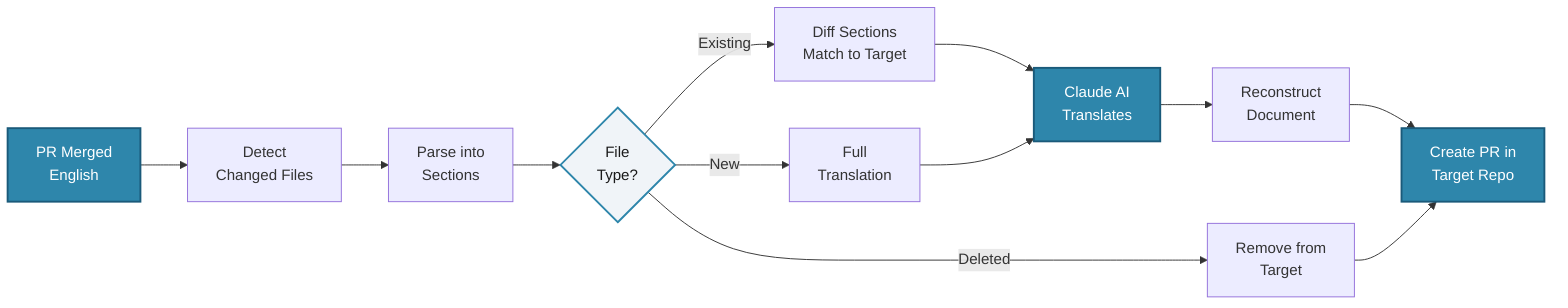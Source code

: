 graph LR
    A[PR Merged<br/>English] --> B[Detect<br/>Changed Files]
    B --> C[Parse into<br/>Sections]
    C --> D{File<br/>Type?}
    
    D -->|Existing| E[Diff Sections<br/>Match to Target]
    D -->|New| F[Full<br/>Translation]
    D -->|Deleted| G[Remove from<br/>Target]
    
    E --> H[Claude AI<br/>Translates]
    F --> H
    
    H --> I[Reconstruct<br/>Document]
    I --> J[Create PR in<br/>Target Repo]
    G --> J
    
    style A fill:#2E86AB,stroke:#1a5a7a,color:#fff,stroke-width:2px
    style H fill:#2E86AB,stroke:#1a5a7a,color:#fff,stroke-width:2px
    style J fill:#2E86AB,stroke:#1a5a7a,color:#fff,stroke-width:2px
    style D fill:#f0f4f8,stroke:#2E86AB,color:#1a1a1a,stroke-width:2px